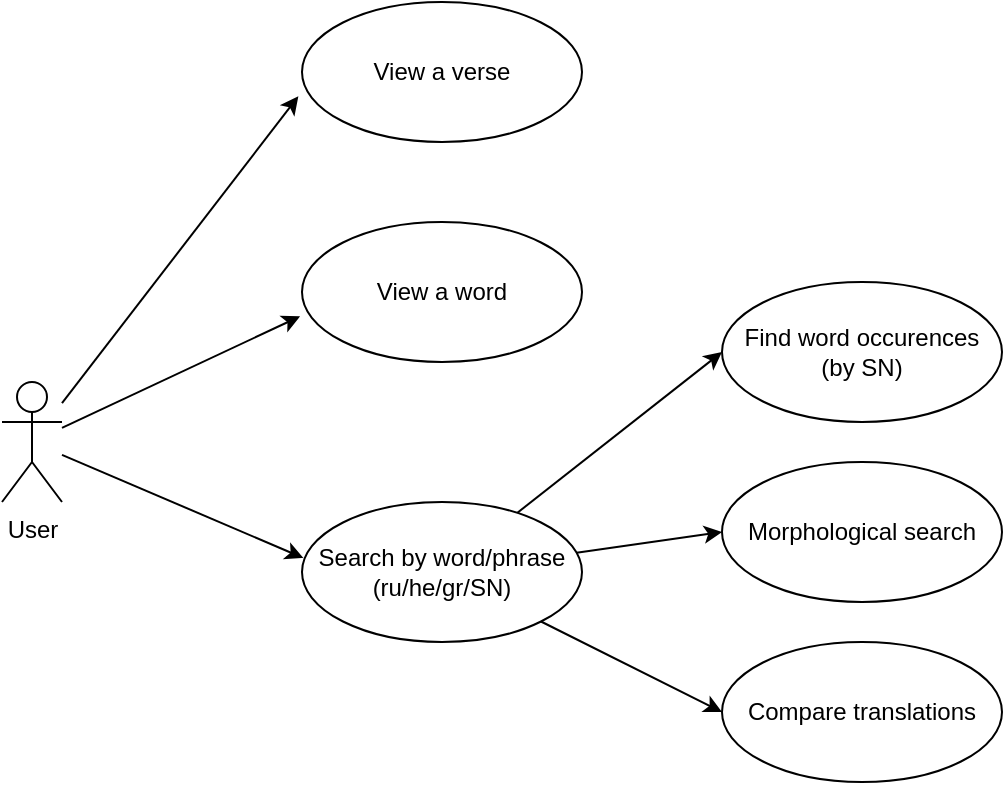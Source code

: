 <mxfile>
    <diagram id="Va_T8hlWNh5A7PyOqTzy" name="use-case">
        <mxGraphModel dx="671" dy="448" grid="1" gridSize="10" guides="1" tooltips="1" connect="1" arrows="1" fold="1" page="1" pageScale="1" pageWidth="850" pageHeight="1100" math="0" shadow="0">
            <root>
                <mxCell id="0"/>
                <mxCell id="1" parent="0"/>
                <mxCell id="4" style="edgeStyle=none;html=1;entryX=-0.013;entryY=0.674;entryDx=0;entryDy=0;entryPerimeter=0;" parent="1" source="2" target="3" edge="1">
                    <mxGeometry relative="1" as="geometry"/>
                </mxCell>
                <mxCell id="7" style="edgeStyle=none;html=1;entryX=-0.007;entryY=0.674;entryDx=0;entryDy=0;entryPerimeter=0;" parent="1" source="2" target="5" edge="1">
                    <mxGeometry relative="1" as="geometry"/>
                </mxCell>
                <mxCell id="8" style="edgeStyle=none;html=1;entryX=0.005;entryY=0.4;entryDx=0;entryDy=0;entryPerimeter=0;" parent="1" source="2" target="6" edge="1">
                    <mxGeometry relative="1" as="geometry"/>
                </mxCell>
                <mxCell id="2" value="User&lt;br&gt;" style="shape=umlActor;verticalLabelPosition=bottom;verticalAlign=top;html=1;" parent="1" vertex="1">
                    <mxGeometry x="80" y="210" width="30" height="60" as="geometry"/>
                </mxCell>
                <mxCell id="3" value="View a verse" style="ellipse;whiteSpace=wrap;html=1;" parent="1" vertex="1">
                    <mxGeometry x="230" y="20" width="140" height="70" as="geometry"/>
                </mxCell>
                <mxCell id="5" value="View a word" style="ellipse;whiteSpace=wrap;html=1;" parent="1" vertex="1">
                    <mxGeometry x="230" y="130" width="140" height="70" as="geometry"/>
                </mxCell>
                <mxCell id="11" style="edgeStyle=none;html=1;entryX=0;entryY=0.5;entryDx=0;entryDy=0;" parent="1" source="6" target="9" edge="1">
                    <mxGeometry relative="1" as="geometry"/>
                </mxCell>
                <mxCell id="13" style="edgeStyle=none;html=1;entryX=0;entryY=0.5;entryDx=0;entryDy=0;" parent="1" source="6" target="12" edge="1">
                    <mxGeometry relative="1" as="geometry"/>
                </mxCell>
                <mxCell id="15" style="edgeStyle=none;html=1;entryX=0;entryY=0.5;entryDx=0;entryDy=0;" parent="1" source="6" target="14" edge="1">
                    <mxGeometry relative="1" as="geometry"/>
                </mxCell>
                <mxCell id="6" value="Search by word/phrase&lt;br&gt;(ru/he/gr/SN)" style="ellipse;whiteSpace=wrap;html=1;" parent="1" vertex="1">
                    <mxGeometry x="230" y="270" width="140" height="70" as="geometry"/>
                </mxCell>
                <mxCell id="9" value="Find word occurences&lt;br&gt;(by SN)" style="ellipse;whiteSpace=wrap;html=1;" parent="1" vertex="1">
                    <mxGeometry x="440" y="160" width="140" height="70" as="geometry"/>
                </mxCell>
                <mxCell id="12" value="Morphological search" style="ellipse;whiteSpace=wrap;html=1;" parent="1" vertex="1">
                    <mxGeometry x="440" y="250" width="140" height="70" as="geometry"/>
                </mxCell>
                <mxCell id="14" value="Compare translations" style="ellipse;whiteSpace=wrap;html=1;" parent="1" vertex="1">
                    <mxGeometry x="440" y="340" width="140" height="70" as="geometry"/>
                </mxCell>
            </root>
        </mxGraphModel>
    </diagram>
    <diagram id="IUz0oNxBcpeXwqE36sBO" name="terms">
        <mxGraphModel dx="1413" dy="346" grid="1" gridSize="10" guides="1" tooltips="1" connect="1" arrows="1" fold="1" page="1" pageScale="1" pageWidth="850" pageHeight="1100" math="0" shadow="0">
            <root>
                <mxCell id="0"/>
                <mxCell id="1" parent="0"/>
                <mxCell id="-RCpaw0ltIvLPZMFU4SO-1" value="«entity»&lt;br style=&quot;font-size: 11px;&quot;&gt;&lt;span style=&quot;font-size: 11px;&quot;&gt;Verse&lt;/span&gt;" style="html=1;fillColor=#00308F;strokeColor=#001DBC;fontColor=#ffffff;fillStyle=auto;fontSize=11;fontStyle=0;textOpacity=90;" vertex="1" parent="1">
                    <mxGeometry x="-570" y="160" width="110" height="50" as="geometry"/>
                </mxCell>
                <mxCell id="-RCpaw0ltIvLPZMFU4SO-2" value="«entity»&lt;br style=&quot;font-size: 11px;&quot;&gt;&lt;span style=&quot;font-size: 11px;&quot;&gt;Book&lt;/span&gt;" style="html=1;fillColor=#00308F;strokeColor=#001DBC;fontColor=#ffffff;fillStyle=auto;fontSize=11;fontStyle=0;textOpacity=90;" vertex="1" parent="1">
                    <mxGeometry x="-570" y="60" width="110" height="50" as="geometry"/>
                </mxCell>
                <mxCell id="-RCpaw0ltIvLPZMFU4SO-3" value="«entity»&lt;br style=&quot;font-size: 11px;&quot;&gt;&lt;span style=&quot;font-size: 11px;&quot;&gt;Word&lt;/span&gt;" style="html=1;fillColor=#00308F;strokeColor=#001DBC;fontColor=#ffffff;fillStyle=auto;fontSize=11;fontStyle=0;textOpacity=90;" vertex="1" parent="1">
                    <mxGeometry x="-425" y="60" width="110" height="50" as="geometry"/>
                </mxCell>
                <mxCell id="-RCpaw0ltIvLPZMFU4SO-4" value="«agregate»&lt;br style=&quot;font-size: 11px;&quot;&gt;&lt;span style=&quot;font-size: 11px;&quot;&gt;Word occurrences&lt;/span&gt;" style="html=1;fillColor=#6d8764;strokeColor=#3A5431;fontColor=#ffffff;fontSize=11;fontStyle=0;textOpacity=90;" vertex="1" parent="1">
                    <mxGeometry x="-450" y="290" width="110" height="50" as="geometry"/>
                </mxCell>
                <mxCell id="-RCpaw0ltIvLPZMFU4SO-5" value="«value»&lt;br style=&quot;font-size: 11px;&quot;&gt;&lt;span style=&quot;font-size: 11px;&quot;&gt;Translation&lt;/span&gt;" style="html=1;fillColor=#f0a30a;fontColor=#000000;strokeColor=#BD7000;fontSize=11;fontStyle=0;textOpacity=90;" vertex="1" parent="1">
                    <mxGeometry x="-240" y="60" width="110" height="50" as="geometry"/>
                </mxCell>
                <mxCell id="-RCpaw0ltIvLPZMFU4SO-13" value="1..*" style="endArrow=open;html=1;endSize=12;startArrow=diamondThin;startSize=14;startFill=1;edgeStyle=orthogonalEdgeStyle;align=left;verticalAlign=bottom;exitX=0.5;exitY=1;exitDx=0;exitDy=0;entryX=0.5;entryY=0;entryDx=0;entryDy=0;fontSize=11;fontStyle=0;textOpacity=90;" edge="1" parent="1" source="-RCpaw0ltIvLPZMFU4SO-2" target="-RCpaw0ltIvLPZMFU4SO-1">
                    <mxGeometry x="1" y="15" relative="1" as="geometry">
                        <mxPoint x="-570" y="230" as="sourcePoint"/>
                        <mxPoint x="-410" y="230" as="targetPoint"/>
                        <mxPoint as="offset"/>
                    </mxGeometry>
                </mxCell>
                <mxCell id="-RCpaw0ltIvLPZMFU4SO-14" value="1..*" style="endArrow=open;html=1;endSize=12;startArrow=diamondThin;startSize=14;startFill=0;edgeStyle=orthogonalEdgeStyle;align=left;verticalAlign=bottom;exitX=1;exitY=0.5;exitDx=0;exitDy=0;entryX=0.5;entryY=1;entryDx=0;entryDy=0;fontSize=11;fontStyle=0;textOpacity=90;" edge="1" parent="1" source="-RCpaw0ltIvLPZMFU4SO-1" target="-RCpaw0ltIvLPZMFU4SO-3">
                    <mxGeometry x="0.757" y="-10" relative="1" as="geometry">
                        <mxPoint x="-570" y="230" as="sourcePoint"/>
                        <mxPoint x="-410" y="230" as="targetPoint"/>
                        <mxPoint as="offset"/>
                    </mxGeometry>
                </mxCell>
                <mxCell id="-RCpaw0ltIvLPZMFU4SO-15" value="1..*" style="endArrow=open;html=1;endSize=12;startArrow=diamondThin;startSize=14;startFill=0;edgeStyle=orthogonalEdgeStyle;align=left;verticalAlign=bottom;exitX=1;exitY=0.5;exitDx=0;exitDy=0;entryX=0;entryY=0.5;entryDx=0;entryDy=0;fontSize=11;fontStyle=0;textOpacity=90;" edge="1" parent="1" source="-RCpaw0ltIvLPZMFU4SO-3" target="-RCpaw0ltIvLPZMFU4SO-5">
                    <mxGeometry x="0.467" y="-25" relative="1" as="geometry">
                        <mxPoint x="-520" y="230" as="sourcePoint"/>
                        <mxPoint x="-360" y="230" as="targetPoint"/>
                        <mxPoint as="offset"/>
                    </mxGeometry>
                </mxCell>
                <mxCell id="rLBDVf4rwQWYYK0VnS61-1" value="1..*" style="endArrow=open;html=1;endSize=12;startArrow=diamondThin;startSize=14;startFill=0;edgeStyle=orthogonalEdgeStyle;align=left;verticalAlign=bottom;entryX=0.5;entryY=1;entryDx=0;entryDy=0;exitX=0;exitY=0.5;exitDx=0;exitDy=0;strokeColor=default;fontSize=11;fontStyle=0;textOpacity=90;" edge="1" parent="1" source="-RCpaw0ltIvLPZMFU4SO-4" target="-RCpaw0ltIvLPZMFU4SO-1">
                    <mxGeometry x="0.765" y="-5" relative="1" as="geometry">
                        <mxPoint x="-520" y="230" as="sourcePoint"/>
                        <mxPoint x="-360" y="230" as="targetPoint"/>
                        <mxPoint as="offset"/>
                    </mxGeometry>
                </mxCell>
                <mxCell id="rLBDVf4rwQWYYK0VnS61-8" value="«service»&lt;br style=&quot;font-size: 11px;&quot;&gt;&lt;span style=&quot;font-size: 11px;&quot;&gt;Search word/phrase&lt;/span&gt;" style="html=1;fillColor=#630017;fontColor=#ffffff;strokeColor=#6F0000;fontSize=11;fontStyle=0;textOpacity=90;" vertex="1" parent="1">
                    <mxGeometry x="-250" y="210" width="130" height="50" as="geometry"/>
                </mxCell>
                <mxCell id="zfCzD6GKsW6x_YvxyzGJ-1" value="«service»&lt;br style=&quot;font-size: 11px;&quot;&gt;&lt;span style=&quot;font-size: 11px;&quot;&gt;Display verse/word&lt;/span&gt;" style="html=1;fillColor=#630017;fontColor=#ffffff;strokeColor=#6F0000;fontSize=11;fontStyle=0;textOpacity=90;" vertex="1" parent="1">
                    <mxGeometry x="-250" y="280" width="130" height="50" as="geometry"/>
                </mxCell>
            </root>
        </mxGraphModel>
    </diagram>
    <diagram id="j9jNwzCoBnYGLbEkFKAT" name="classes">
        <mxGraphModel dx="816" dy="501" grid="1" gridSize="10" guides="1" tooltips="1" connect="1" arrows="1" fold="1" page="1" pageScale="1" pageWidth="850" pageHeight="1100" math="0" shadow="0">
            <root>
                <mxCell id="0"/>
                <mxCell id="1" parent="0"/>
                <mxCell id="tM6bh320cj1tyoPSk62d-1" value="Word" style="swimlane;fontStyle=1;align=center;verticalAlign=top;childLayout=stackLayout;horizontal=1;startSize=26;horizontalStack=0;resizeParent=1;resizeParentMax=0;resizeLast=0;collapsible=1;marginBottom=0;fillStyle=auto;fontSize=11;fontColor=#C2C2C2;fillColor=#630017;gradientColor=none;opacity=30;" vertex="1" parent="1">
                    <mxGeometry x="100" y="100" width="160" height="86" as="geometry"/>
                </mxCell>
                <mxCell id="tM6bh320cj1tyoPSk62d-2" value="+ id: string" style="text;strokeColor=none;fillColor=none;align=left;verticalAlign=top;spacingLeft=4;spacingRight=4;overflow=hidden;rotatable=0;points=[[0,0.5],[1,0.5]];portConstraint=eastwest;fillStyle=auto;fontSize=11;fontColor=#C2C2C2;opacity=30;" vertex="1" parent="tM6bh320cj1tyoPSk62d-1">
                    <mxGeometry y="26" width="160" height="26" as="geometry"/>
                </mxCell>
                <mxCell id="tM6bh320cj1tyoPSk62d-3" value="" style="line;strokeWidth=1;fillColor=none;align=left;verticalAlign=middle;spacingTop=-1;spacingLeft=3;spacingRight=3;rotatable=0;labelPosition=right;points=[];portConstraint=eastwest;strokeColor=inherit;fillStyle=auto;fontSize=11;fontColor=#C2C2C2;opacity=30;" vertex="1" parent="tM6bh320cj1tyoPSk62d-1">
                    <mxGeometry y="52" width="160" height="8" as="geometry"/>
                </mxCell>
                <mxCell id="tM6bh320cj1tyoPSk62d-4" value="+ method(type): type" style="text;strokeColor=none;fillColor=none;align=left;verticalAlign=top;spacingLeft=4;spacingRight=4;overflow=hidden;rotatable=0;points=[[0,0.5],[1,0.5]];portConstraint=eastwest;fillStyle=auto;fontSize=11;fontColor=#C2C2C2;opacity=30;" vertex="1" parent="tM6bh320cj1tyoPSk62d-1">
                    <mxGeometry y="60" width="160" height="26" as="geometry"/>
                </mxCell>
            </root>
        </mxGraphModel>
    </diagram>
</mxfile>